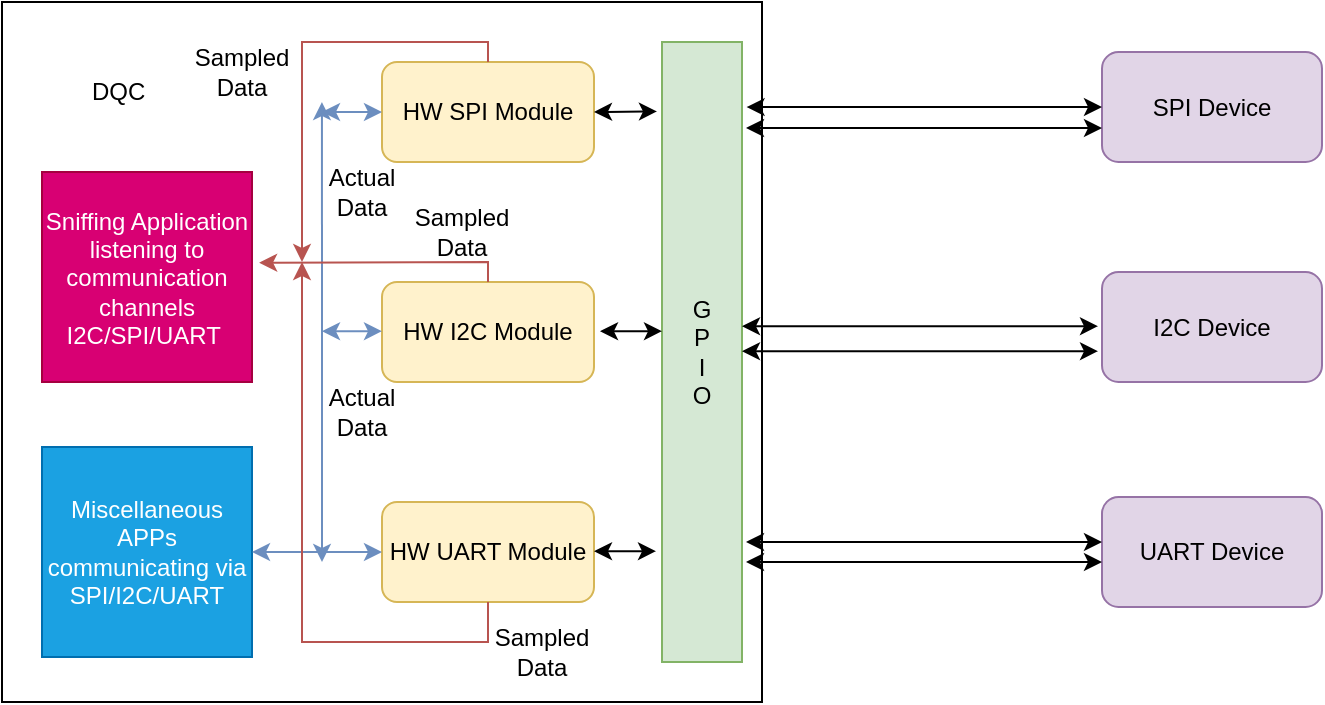 <mxfile version="24.6.4" type="github">
  <diagram name="Page-1" id="d1yw5aIdHZ56VsVLmTZw">
    <mxGraphModel dx="966" dy="575" grid="1" gridSize="10" guides="1" tooltips="1" connect="1" arrows="1" fold="1" page="1" pageScale="1" pageWidth="827" pageHeight="1169" math="0" shadow="0">
      <root>
        <mxCell id="0" />
        <mxCell id="1" parent="0" />
        <mxCell id="KTRfa0HQbRQcBF-a7mTR-3" value="" style="rounded=0;whiteSpace=wrap;html=1;" vertex="1" parent="1">
          <mxGeometry x="50" y="180" width="380" height="350" as="geometry" />
        </mxCell>
        <mxCell id="KTRfa0HQbRQcBF-a7mTR-4" value="HW SPI Module" style="rounded=1;whiteSpace=wrap;html=1;fillColor=#fff2cc;strokeColor=#d6b656;" vertex="1" parent="1">
          <mxGeometry x="240" y="210" width="106" height="50" as="geometry" />
        </mxCell>
        <mxCell id="KTRfa0HQbRQcBF-a7mTR-5" value="HW I2C Module" style="rounded=1;whiteSpace=wrap;html=1;fillColor=#fff2cc;strokeColor=#d6b656;" vertex="1" parent="1">
          <mxGeometry x="240" y="320" width="106" height="50" as="geometry" />
        </mxCell>
        <mxCell id="KTRfa0HQbRQcBF-a7mTR-6" value="HW UART Module" style="rounded=1;whiteSpace=wrap;html=1;fillColor=#fff2cc;strokeColor=#d6b656;" vertex="1" parent="1">
          <mxGeometry x="240" y="430" width="106" height="50" as="geometry" />
        </mxCell>
        <mxCell id="KTRfa0HQbRQcBF-a7mTR-8" value="G&lt;br&gt;P&lt;br&gt;I&lt;br&gt;O" style="rounded=0;whiteSpace=wrap;html=1;fillColor=#d5e8d4;strokeColor=#82b366;" vertex="1" parent="1">
          <mxGeometry x="380" y="200" width="40" height="310" as="geometry" />
        </mxCell>
        <mxCell id="KTRfa0HQbRQcBF-a7mTR-9" value="Sniffing Application&lt;br&gt;listening to communication channels I2C/SPI/UART&amp;nbsp;" style="whiteSpace=wrap;html=1;aspect=fixed;fillColor=#d80073;fontColor=#ffffff;strokeColor=#A50040;" vertex="1" parent="1">
          <mxGeometry x="70" y="265" width="105" height="105" as="geometry" />
        </mxCell>
        <mxCell id="KTRfa0HQbRQcBF-a7mTR-10" value="SPI Device" style="rounded=1;whiteSpace=wrap;html=1;fillColor=#e1d5e7;strokeColor=#9673a6;" vertex="1" parent="1">
          <mxGeometry x="600" y="205" width="110" height="55" as="geometry" />
        </mxCell>
        <mxCell id="KTRfa0HQbRQcBF-a7mTR-11" value="I2C Device" style="rounded=1;whiteSpace=wrap;html=1;fillColor=#e1d5e7;strokeColor=#9673a6;" vertex="1" parent="1">
          <mxGeometry x="600" y="315" width="110" height="55" as="geometry" />
        </mxCell>
        <mxCell id="KTRfa0HQbRQcBF-a7mTR-12" value="UART Device" style="rounded=1;whiteSpace=wrap;html=1;fillColor=#e1d5e7;strokeColor=#9673a6;" vertex="1" parent="1">
          <mxGeometry x="600" y="427.5" width="110" height="55" as="geometry" />
        </mxCell>
        <mxCell id="KTRfa0HQbRQcBF-a7mTR-13" value="DQC&amp;nbsp;" style="text;html=1;align=center;verticalAlign=middle;whiteSpace=wrap;rounded=0;" vertex="1" parent="1">
          <mxGeometry x="80" y="210" width="60" height="30" as="geometry" />
        </mxCell>
        <mxCell id="KTRfa0HQbRQcBF-a7mTR-14" value="" style="endArrow=classic;startArrow=classic;html=1;rounded=0;entryX=0;entryY=0.5;entryDx=0;entryDy=0;exitX=1.057;exitY=0.105;exitDx=0;exitDy=0;exitPerimeter=0;" edge="1" parent="1" source="KTRfa0HQbRQcBF-a7mTR-8" target="KTRfa0HQbRQcBF-a7mTR-10">
          <mxGeometry width="50" height="50" relative="1" as="geometry">
            <mxPoint x="380" y="360" as="sourcePoint" />
            <mxPoint x="430" y="310" as="targetPoint" />
          </mxGeometry>
        </mxCell>
        <mxCell id="KTRfa0HQbRQcBF-a7mTR-15" value="" style="endArrow=classic;startArrow=classic;html=1;rounded=0;entryX=0;entryY=0.5;entryDx=0;entryDy=0;exitX=1.057;exitY=0.105;exitDx=0;exitDy=0;exitPerimeter=0;" edge="1" parent="1">
          <mxGeometry width="50" height="50" relative="1" as="geometry">
            <mxPoint x="422" y="243" as="sourcePoint" />
            <mxPoint x="600" y="243" as="targetPoint" />
          </mxGeometry>
        </mxCell>
        <mxCell id="KTRfa0HQbRQcBF-a7mTR-16" value="" style="endArrow=classic;startArrow=classic;html=1;rounded=0;entryX=0;entryY=0.5;entryDx=0;entryDy=0;exitX=1.057;exitY=0.105;exitDx=0;exitDy=0;exitPerimeter=0;" edge="1" parent="1">
          <mxGeometry width="50" height="50" relative="1" as="geometry">
            <mxPoint x="420" y="342.1" as="sourcePoint" />
            <mxPoint x="598" y="342.1" as="targetPoint" />
          </mxGeometry>
        </mxCell>
        <mxCell id="KTRfa0HQbRQcBF-a7mTR-17" value="" style="endArrow=classic;startArrow=classic;html=1;rounded=0;entryX=0;entryY=0.5;entryDx=0;entryDy=0;exitX=1.057;exitY=0.105;exitDx=0;exitDy=0;exitPerimeter=0;" edge="1" parent="1">
          <mxGeometry width="50" height="50" relative="1" as="geometry">
            <mxPoint x="420" y="354.6" as="sourcePoint" />
            <mxPoint x="598" y="354.6" as="targetPoint" />
          </mxGeometry>
        </mxCell>
        <mxCell id="KTRfa0HQbRQcBF-a7mTR-18" value="" style="endArrow=classic;startArrow=classic;html=1;rounded=0;entryX=0;entryY=0.5;entryDx=0;entryDy=0;exitX=1.057;exitY=0.105;exitDx=0;exitDy=0;exitPerimeter=0;" edge="1" parent="1">
          <mxGeometry width="50" height="50" relative="1" as="geometry">
            <mxPoint x="422" y="450" as="sourcePoint" />
            <mxPoint x="600" y="450" as="targetPoint" />
          </mxGeometry>
        </mxCell>
        <mxCell id="KTRfa0HQbRQcBF-a7mTR-19" value="" style="endArrow=classic;startArrow=classic;html=1;rounded=0;entryX=0;entryY=0.5;entryDx=0;entryDy=0;exitX=1.057;exitY=0.105;exitDx=0;exitDy=0;exitPerimeter=0;" edge="1" parent="1">
          <mxGeometry width="50" height="50" relative="1" as="geometry">
            <mxPoint x="422" y="460" as="sourcePoint" />
            <mxPoint x="600" y="460" as="targetPoint" />
          </mxGeometry>
        </mxCell>
        <mxCell id="KTRfa0HQbRQcBF-a7mTR-20" value="" style="endArrow=classic;startArrow=classic;html=1;rounded=0;exitX=1;exitY=0.5;exitDx=0;exitDy=0;entryX=-0.063;entryY=0.112;entryDx=0;entryDy=0;entryPerimeter=0;" edge="1" parent="1" source="KTRfa0HQbRQcBF-a7mTR-4" target="KTRfa0HQbRQcBF-a7mTR-8">
          <mxGeometry width="50" height="50" relative="1" as="geometry">
            <mxPoint x="380" y="360" as="sourcePoint" />
            <mxPoint x="430" y="310" as="targetPoint" />
          </mxGeometry>
        </mxCell>
        <mxCell id="KTRfa0HQbRQcBF-a7mTR-23" value="" style="endArrow=classic;startArrow=classic;html=1;rounded=0;exitX=1;exitY=0.5;exitDx=0;exitDy=0;entryX=-0.063;entryY=0.112;entryDx=0;entryDy=0;entryPerimeter=0;" edge="1" parent="1">
          <mxGeometry width="50" height="50" relative="1" as="geometry">
            <mxPoint x="349" y="344.6" as="sourcePoint" />
            <mxPoint x="380" y="344.6" as="targetPoint" />
          </mxGeometry>
        </mxCell>
        <mxCell id="KTRfa0HQbRQcBF-a7mTR-24" value="" style="endArrow=classic;startArrow=classic;html=1;rounded=0;exitX=1;exitY=0.5;exitDx=0;exitDy=0;entryX=-0.063;entryY=0.112;entryDx=0;entryDy=0;entryPerimeter=0;" edge="1" parent="1">
          <mxGeometry width="50" height="50" relative="1" as="geometry">
            <mxPoint x="346" y="454.6" as="sourcePoint" />
            <mxPoint x="377" y="454.6" as="targetPoint" />
          </mxGeometry>
        </mxCell>
        <mxCell id="KTRfa0HQbRQcBF-a7mTR-26" value="Miscellaneous APPs&lt;br&gt;communicating via SPI/I2C/UART" style="whiteSpace=wrap;html=1;aspect=fixed;fillColor=#1ba1e2;fontColor=#ffffff;strokeColor=#006EAF;" vertex="1" parent="1">
          <mxGeometry x="70" y="402.5" width="105" height="105" as="geometry" />
        </mxCell>
        <mxCell id="KTRfa0HQbRQcBF-a7mTR-27" value="" style="endArrow=classic;startArrow=classic;html=1;rounded=0;exitX=1;exitY=0.5;exitDx=0;exitDy=0;entryX=0;entryY=0.5;entryDx=0;entryDy=0;fillColor=#dae8fc;strokeColor=#6c8ebf;" edge="1" parent="1" source="KTRfa0HQbRQcBF-a7mTR-26" target="KTRfa0HQbRQcBF-a7mTR-6">
          <mxGeometry width="50" height="50" relative="1" as="geometry">
            <mxPoint x="380" y="360" as="sourcePoint" />
            <mxPoint x="430" y="310" as="targetPoint" />
          </mxGeometry>
        </mxCell>
        <mxCell id="KTRfa0HQbRQcBF-a7mTR-31" value="" style="endArrow=classic;startArrow=classic;html=1;rounded=0;entryX=0.421;entryY=0.143;entryDx=0;entryDy=0;entryPerimeter=0;fillColor=#dae8fc;strokeColor=#6c8ebf;" edge="1" parent="1" target="KTRfa0HQbRQcBF-a7mTR-3">
          <mxGeometry width="50" height="50" relative="1" as="geometry">
            <mxPoint x="210" y="460" as="sourcePoint" />
            <mxPoint x="430" y="310" as="targetPoint" />
          </mxGeometry>
        </mxCell>
        <mxCell id="KTRfa0HQbRQcBF-a7mTR-32" value="" style="endArrow=classic;startArrow=classic;html=1;rounded=0;entryX=0;entryY=0.5;entryDx=0;entryDy=0;fillColor=#dae8fc;strokeColor=#6c8ebf;" edge="1" parent="1" target="KTRfa0HQbRQcBF-a7mTR-4">
          <mxGeometry width="50" height="50" relative="1" as="geometry">
            <mxPoint x="210" y="235" as="sourcePoint" />
            <mxPoint x="430" y="310" as="targetPoint" />
          </mxGeometry>
        </mxCell>
        <mxCell id="KTRfa0HQbRQcBF-a7mTR-33" value="" style="endArrow=classic;startArrow=classic;html=1;rounded=0;entryX=0;entryY=0.5;entryDx=0;entryDy=0;fillColor=#dae8fc;strokeColor=#6c8ebf;" edge="1" parent="1">
          <mxGeometry width="50" height="50" relative="1" as="geometry">
            <mxPoint x="210" y="344.6" as="sourcePoint" />
            <mxPoint x="240" y="344.6" as="targetPoint" />
          </mxGeometry>
        </mxCell>
        <mxCell id="KTRfa0HQbRQcBF-a7mTR-35" value="" style="endArrow=classic;html=1;rounded=0;exitX=0.5;exitY=1;exitDx=0;exitDy=0;fillColor=#f8cecc;strokeColor=#b85450;" edge="1" parent="1" source="KTRfa0HQbRQcBF-a7mTR-6">
          <mxGeometry width="50" height="50" relative="1" as="geometry">
            <mxPoint x="380" y="360" as="sourcePoint" />
            <mxPoint x="200" y="310" as="targetPoint" />
            <Array as="points">
              <mxPoint x="293" y="500" />
              <mxPoint x="200" y="500" />
              <mxPoint x="200" y="318" />
            </Array>
          </mxGeometry>
        </mxCell>
        <mxCell id="KTRfa0HQbRQcBF-a7mTR-36" value="" style="endArrow=classic;html=1;rounded=0;exitX=0.5;exitY=0;exitDx=0;exitDy=0;fillColor=#f8cecc;strokeColor=#b85450;entryX=1.034;entryY=0.432;entryDx=0;entryDy=0;entryPerimeter=0;" edge="1" parent="1" source="KTRfa0HQbRQcBF-a7mTR-5" target="KTRfa0HQbRQcBF-a7mTR-9">
          <mxGeometry width="50" height="50" relative="1" as="geometry">
            <mxPoint x="380" y="360" as="sourcePoint" />
            <mxPoint x="180" y="310" as="targetPoint" />
            <Array as="points">
              <mxPoint x="293" y="310" />
            </Array>
          </mxGeometry>
        </mxCell>
        <mxCell id="KTRfa0HQbRQcBF-a7mTR-38" value="" style="endArrow=classic;html=1;rounded=0;exitX=0.5;exitY=0;exitDx=0;exitDy=0;fillColor=#f8cecc;strokeColor=#b85450;" edge="1" parent="1" source="KTRfa0HQbRQcBF-a7mTR-4">
          <mxGeometry width="50" height="50" relative="1" as="geometry">
            <mxPoint x="380" y="360" as="sourcePoint" />
            <mxPoint x="200" y="310" as="targetPoint" />
            <Array as="points">
              <mxPoint x="293" y="200" />
              <mxPoint x="200" y="200" />
            </Array>
          </mxGeometry>
        </mxCell>
        <mxCell id="KTRfa0HQbRQcBF-a7mTR-40" value="Sampled Data" style="text;html=1;align=center;verticalAlign=middle;whiteSpace=wrap;rounded=0;" vertex="1" parent="1">
          <mxGeometry x="290" y="490" width="60" height="30" as="geometry" />
        </mxCell>
        <mxCell id="KTRfa0HQbRQcBF-a7mTR-41" value="Sampled Data" style="text;html=1;align=center;verticalAlign=middle;whiteSpace=wrap;rounded=0;" vertex="1" parent="1">
          <mxGeometry x="140" y="200" width="60" height="30" as="geometry" />
        </mxCell>
        <mxCell id="KTRfa0HQbRQcBF-a7mTR-42" value="Sampled Data" style="text;html=1;align=center;verticalAlign=middle;whiteSpace=wrap;rounded=0;" vertex="1" parent="1">
          <mxGeometry x="250" y="280" width="60" height="30" as="geometry" />
        </mxCell>
        <mxCell id="KTRfa0HQbRQcBF-a7mTR-43" value="Actual Data" style="text;html=1;align=center;verticalAlign=middle;whiteSpace=wrap;rounded=0;" vertex="1" parent="1">
          <mxGeometry x="200" y="260" width="60" height="30" as="geometry" />
        </mxCell>
        <mxCell id="KTRfa0HQbRQcBF-a7mTR-44" value="Actual Data" style="text;html=1;align=center;verticalAlign=middle;whiteSpace=wrap;rounded=0;" vertex="1" parent="1">
          <mxGeometry x="200" y="370" width="60" height="30" as="geometry" />
        </mxCell>
      </root>
    </mxGraphModel>
  </diagram>
</mxfile>
